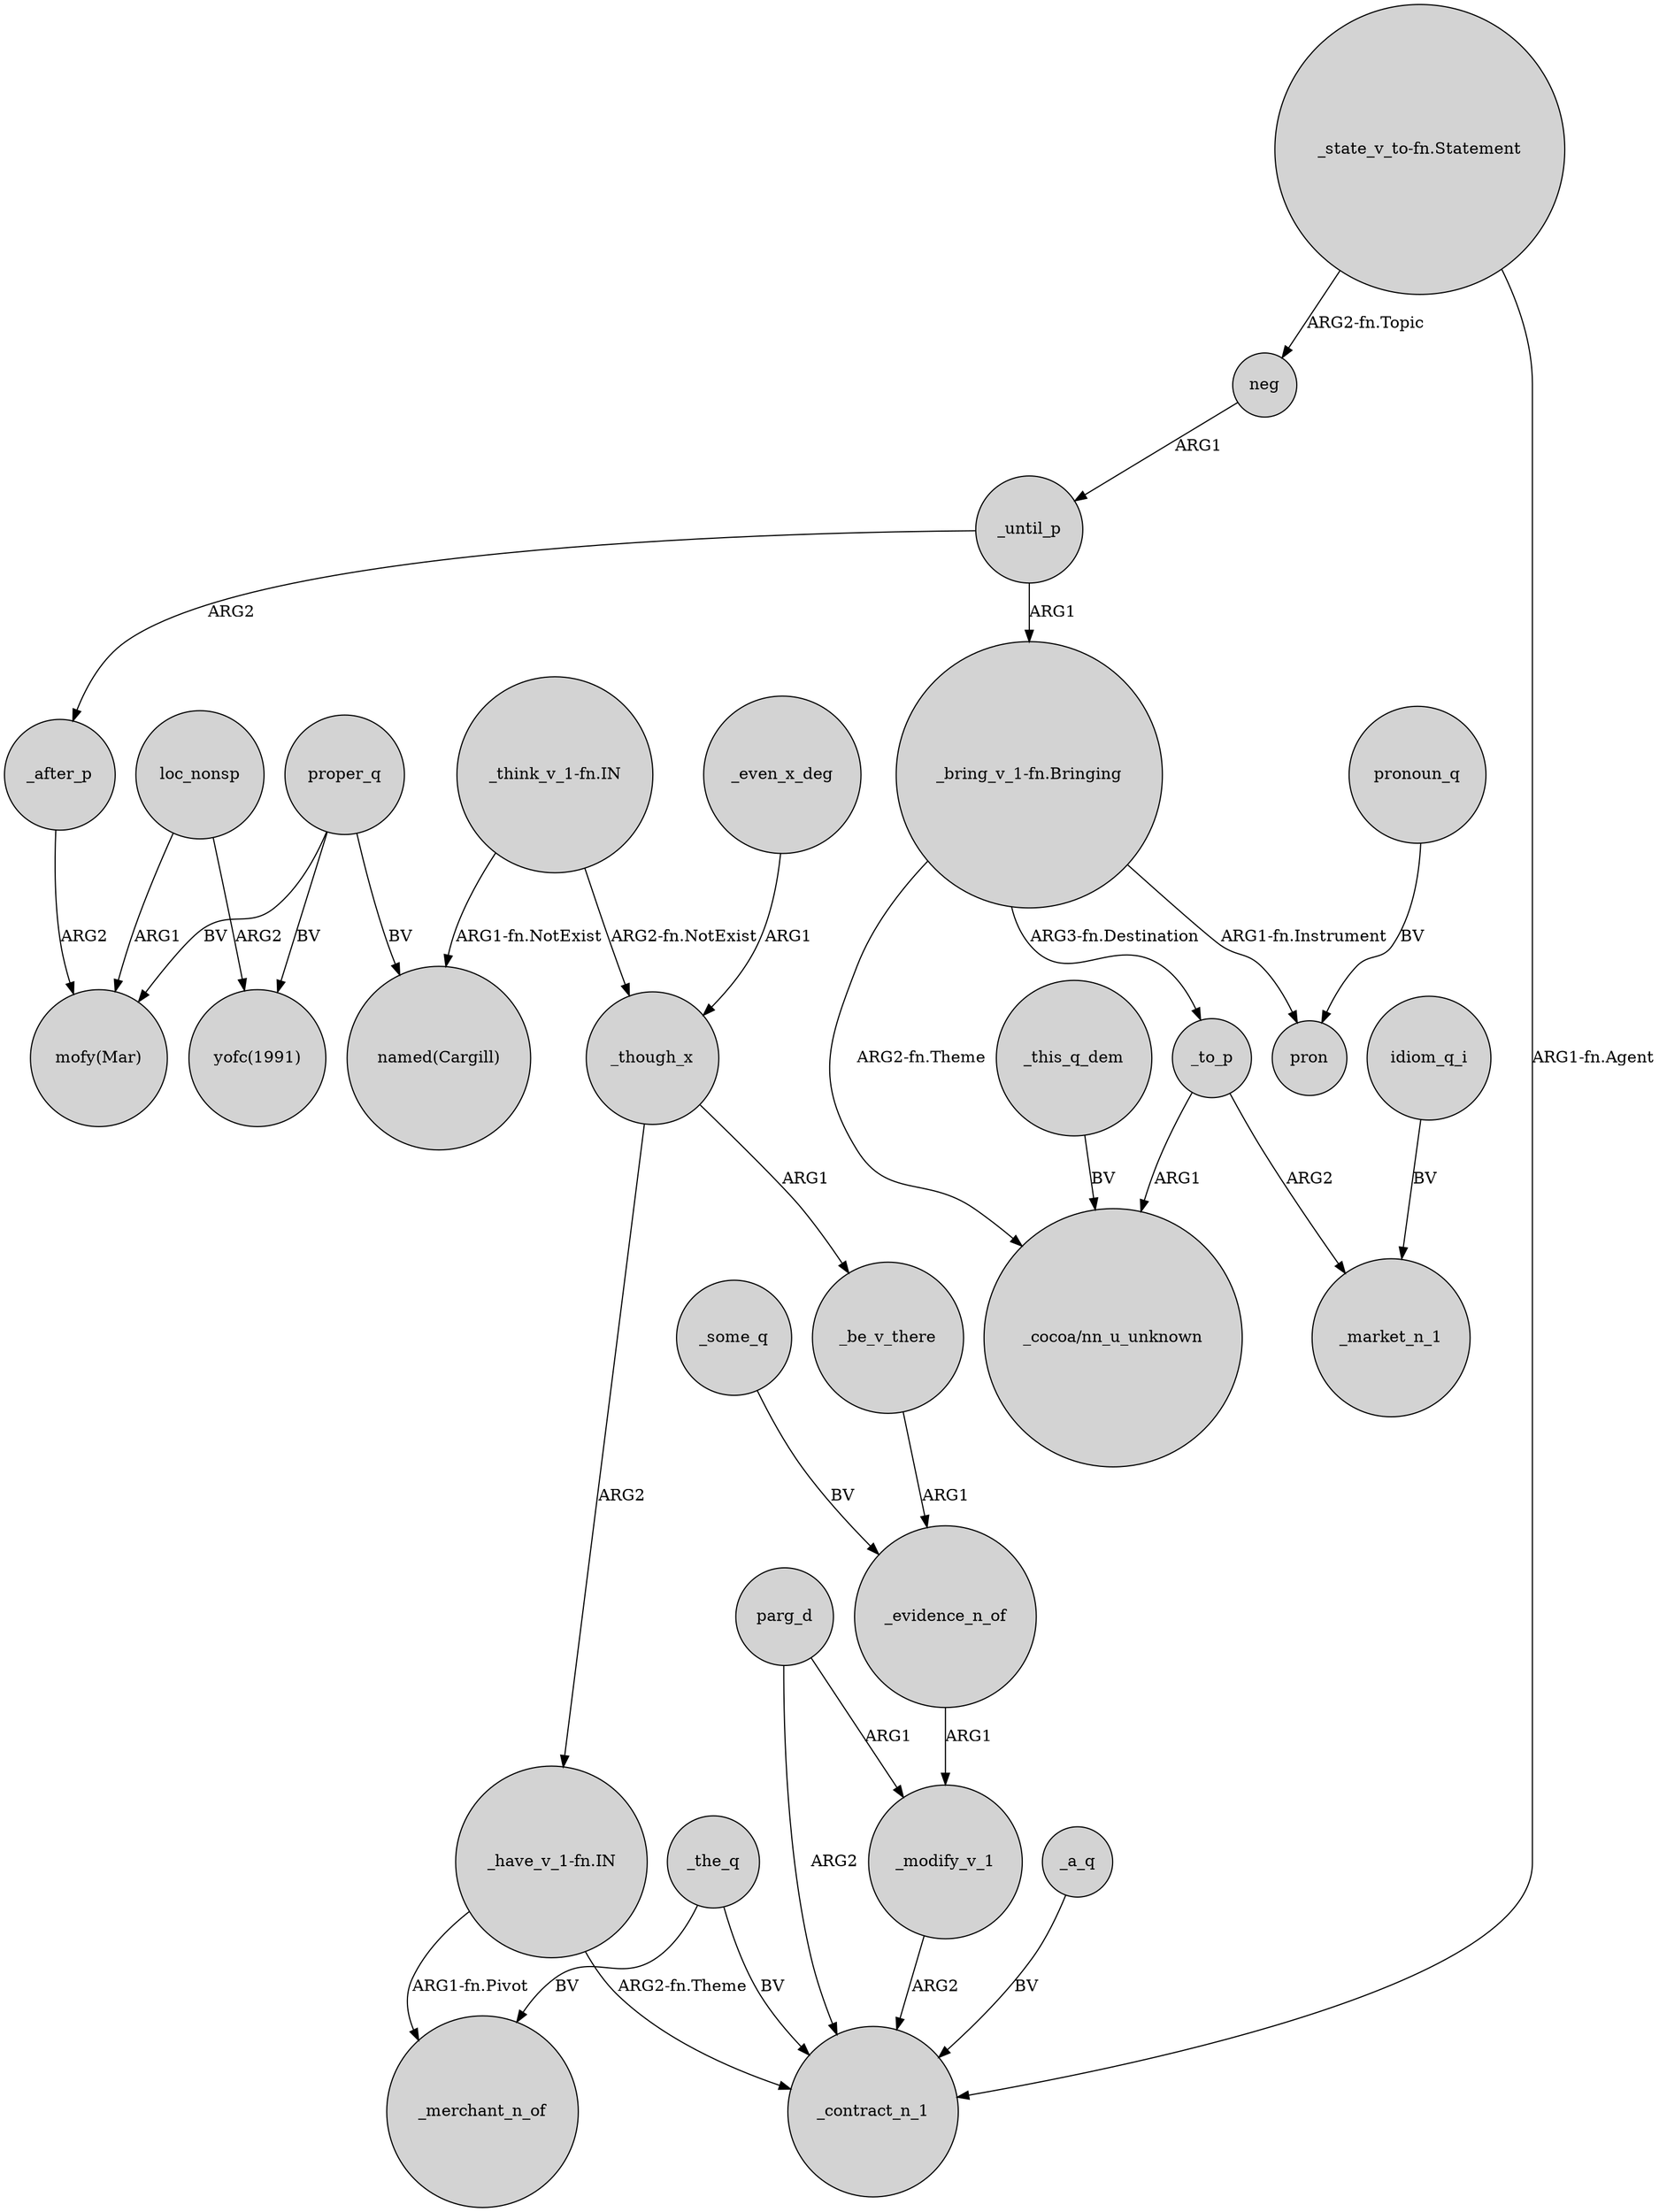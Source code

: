digraph {
	node [shape=circle style=filled]
	_until_p -> _after_p [label=ARG2]
	"_have_v_1-fn.IN" -> _merchant_n_of [label="ARG1-fn.Pivot"]
	idiom_q_i -> _market_n_1 [label=BV]
	loc_nonsp -> "yofc(1991)" [label=ARG2]
	parg_d -> _modify_v_1 [label=ARG1]
	_after_p -> "mofy(Mar)" [label=ARG2]
	loc_nonsp -> "mofy(Mar)" [label=ARG1]
	proper_q -> "yofc(1991)" [label=BV]
	proper_q -> "named(Cargill)" [label=BV]
	_even_x_deg -> _though_x [label=ARG1]
	"_bring_v_1-fn.Bringing" -> _to_p [label="ARG3-fn.Destination"]
	_until_p -> "_bring_v_1-fn.Bringing" [label=ARG1]
	_though_x -> _be_v_there [label=ARG1]
	_the_q -> _merchant_n_of [label=BV]
	_a_q -> _contract_n_1 [label=BV]
	_be_v_there -> _evidence_n_of [label=ARG1]
	_to_p -> "_cocoa/nn_u_unknown" [label=ARG1]
	_some_q -> _evidence_n_of [label=BV]
	_evidence_n_of -> _modify_v_1 [label=ARG1]
	"_state_v_to-fn.Statement" -> neg [label="ARG2-fn.Topic"]
	pronoun_q -> pron [label=BV]
	_to_p -> _market_n_1 [label=ARG2]
	_the_q -> _contract_n_1 [label=BV]
	_though_x -> "_have_v_1-fn.IN" [label=ARG2]
	"_bring_v_1-fn.Bringing" -> pron [label="ARG1-fn.Instrument"]
	_modify_v_1 -> _contract_n_1 [label=ARG2]
	parg_d -> _contract_n_1 [label=ARG2]
	"_bring_v_1-fn.Bringing" -> "_cocoa/nn_u_unknown" [label="ARG2-fn.Theme"]
	"_think_v_1-fn.IN" -> "named(Cargill)" [label="ARG1-fn.NotExist"]
	_this_q_dem -> "_cocoa/nn_u_unknown" [label=BV]
	proper_q -> "mofy(Mar)" [label=BV]
	neg -> _until_p [label=ARG1]
	"_think_v_1-fn.IN" -> _though_x [label="ARG2-fn.NotExist"]
	"_have_v_1-fn.IN" -> _contract_n_1 [label="ARG2-fn.Theme"]
	"_state_v_to-fn.Statement" -> _contract_n_1 [label="ARG1-fn.Agent"]
}
